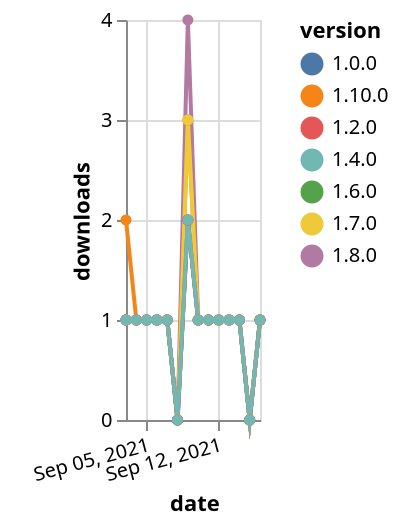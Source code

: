 {"$schema": "https://vega.github.io/schema/vega-lite/v5.json", "description": "A simple bar chart with embedded data.", "data": {"values": [{"date": "2021-09-03", "total": 154, "delta": 1, "version": "1.6.0"}, {"date": "2021-09-04", "total": 155, "delta": 1, "version": "1.6.0"}, {"date": "2021-09-05", "total": 156, "delta": 1, "version": "1.6.0"}, {"date": "2021-09-06", "total": 157, "delta": 1, "version": "1.6.0"}, {"date": "2021-09-07", "total": 158, "delta": 1, "version": "1.6.0"}, {"date": "2021-09-08", "total": 158, "delta": 0, "version": "1.6.0"}, {"date": "2021-09-09", "total": 160, "delta": 2, "version": "1.6.0"}, {"date": "2021-09-10", "total": 161, "delta": 1, "version": "1.6.0"}, {"date": "2021-09-11", "total": 162, "delta": 1, "version": "1.6.0"}, {"date": "2021-09-12", "total": 163, "delta": 1, "version": "1.6.0"}, {"date": "2021-09-13", "total": 164, "delta": 1, "version": "1.6.0"}, {"date": "2021-09-14", "total": 165, "delta": 1, "version": "1.6.0"}, {"date": "2021-09-15", "total": 165, "delta": 0, "version": "1.6.0"}, {"date": "2021-09-16", "total": 166, "delta": 1, "version": "1.6.0"}, {"date": "2021-09-03", "total": 161, "delta": 1, "version": "1.8.0"}, {"date": "2021-09-04", "total": 162, "delta": 1, "version": "1.8.0"}, {"date": "2021-09-05", "total": 163, "delta": 1, "version": "1.8.0"}, {"date": "2021-09-06", "total": 164, "delta": 1, "version": "1.8.0"}, {"date": "2021-09-07", "total": 165, "delta": 1, "version": "1.8.0"}, {"date": "2021-09-08", "total": 165, "delta": 0, "version": "1.8.0"}, {"date": "2021-09-09", "total": 169, "delta": 4, "version": "1.8.0"}, {"date": "2021-09-10", "total": 170, "delta": 1, "version": "1.8.0"}, {"date": "2021-09-11", "total": 171, "delta": 1, "version": "1.8.0"}, {"date": "2021-09-12", "total": 172, "delta": 1, "version": "1.8.0"}, {"date": "2021-09-13", "total": 173, "delta": 1, "version": "1.8.0"}, {"date": "2021-09-14", "total": 174, "delta": 1, "version": "1.8.0"}, {"date": "2021-09-15", "total": 174, "delta": 0, "version": "1.8.0"}, {"date": "2021-09-16", "total": 175, "delta": 1, "version": "1.8.0"}, {"date": "2021-09-03", "total": 117, "delta": 2, "version": "1.10.0"}, {"date": "2021-09-04", "total": 118, "delta": 1, "version": "1.10.0"}, {"date": "2021-09-05", "total": 119, "delta": 1, "version": "1.10.0"}, {"date": "2021-09-06", "total": 120, "delta": 1, "version": "1.10.0"}, {"date": "2021-09-07", "total": 121, "delta": 1, "version": "1.10.0"}, {"date": "2021-09-08", "total": 121, "delta": 0, "version": "1.10.0"}, {"date": "2021-09-09", "total": 124, "delta": 3, "version": "1.10.0"}, {"date": "2021-09-10", "total": 125, "delta": 1, "version": "1.10.0"}, {"date": "2021-09-11", "total": 126, "delta": 1, "version": "1.10.0"}, {"date": "2021-09-12", "total": 127, "delta": 1, "version": "1.10.0"}, {"date": "2021-09-13", "total": 128, "delta": 1, "version": "1.10.0"}, {"date": "2021-09-14", "total": 129, "delta": 1, "version": "1.10.0"}, {"date": "2021-09-15", "total": 129, "delta": 0, "version": "1.10.0"}, {"date": "2021-09-16", "total": 130, "delta": 1, "version": "1.10.0"}, {"date": "2021-09-03", "total": 212, "delta": 1, "version": "1.0.0"}, {"date": "2021-09-04", "total": 213, "delta": 1, "version": "1.0.0"}, {"date": "2021-09-05", "total": 214, "delta": 1, "version": "1.0.0"}, {"date": "2021-09-06", "total": 215, "delta": 1, "version": "1.0.0"}, {"date": "2021-09-07", "total": 216, "delta": 1, "version": "1.0.0"}, {"date": "2021-09-08", "total": 216, "delta": 0, "version": "1.0.0"}, {"date": "2021-09-09", "total": 218, "delta": 2, "version": "1.0.0"}, {"date": "2021-09-10", "total": 219, "delta": 1, "version": "1.0.0"}, {"date": "2021-09-11", "total": 220, "delta": 1, "version": "1.0.0"}, {"date": "2021-09-12", "total": 221, "delta": 1, "version": "1.0.0"}, {"date": "2021-09-13", "total": 222, "delta": 1, "version": "1.0.0"}, {"date": "2021-09-14", "total": 223, "delta": 1, "version": "1.0.0"}, {"date": "2021-09-15", "total": 223, "delta": 0, "version": "1.0.0"}, {"date": "2021-09-16", "total": 224, "delta": 1, "version": "1.0.0"}, {"date": "2021-09-03", "total": 135, "delta": 1, "version": "1.7.0"}, {"date": "2021-09-04", "total": 136, "delta": 1, "version": "1.7.0"}, {"date": "2021-09-05", "total": 137, "delta": 1, "version": "1.7.0"}, {"date": "2021-09-06", "total": 138, "delta": 1, "version": "1.7.0"}, {"date": "2021-09-07", "total": 139, "delta": 1, "version": "1.7.0"}, {"date": "2021-09-08", "total": 139, "delta": 0, "version": "1.7.0"}, {"date": "2021-09-09", "total": 142, "delta": 3, "version": "1.7.0"}, {"date": "2021-09-10", "total": 143, "delta": 1, "version": "1.7.0"}, {"date": "2021-09-11", "total": 144, "delta": 1, "version": "1.7.0"}, {"date": "2021-09-12", "total": 145, "delta": 1, "version": "1.7.0"}, {"date": "2021-09-13", "total": 146, "delta": 1, "version": "1.7.0"}, {"date": "2021-09-14", "total": 147, "delta": 1, "version": "1.7.0"}, {"date": "2021-09-15", "total": 147, "delta": 0, "version": "1.7.0"}, {"date": "2021-09-16", "total": 148, "delta": 1, "version": "1.7.0"}, {"date": "2021-09-03", "total": 284, "delta": 1, "version": "1.2.0"}, {"date": "2021-09-04", "total": 285, "delta": 1, "version": "1.2.0"}, {"date": "2021-09-05", "total": 286, "delta": 1, "version": "1.2.0"}, {"date": "2021-09-06", "total": 287, "delta": 1, "version": "1.2.0"}, {"date": "2021-09-07", "total": 288, "delta": 1, "version": "1.2.0"}, {"date": "2021-09-08", "total": 288, "delta": 0, "version": "1.2.0"}, {"date": "2021-09-09", "total": 290, "delta": 2, "version": "1.2.0"}, {"date": "2021-09-10", "total": 291, "delta": 1, "version": "1.2.0"}, {"date": "2021-09-11", "total": 292, "delta": 1, "version": "1.2.0"}, {"date": "2021-09-12", "total": 293, "delta": 1, "version": "1.2.0"}, {"date": "2021-09-13", "total": 294, "delta": 1, "version": "1.2.0"}, {"date": "2021-09-14", "total": 295, "delta": 1, "version": "1.2.0"}, {"date": "2021-09-15", "total": 295, "delta": 0, "version": "1.2.0"}, {"date": "2021-09-16", "total": 296, "delta": 1, "version": "1.2.0"}, {"date": "2021-09-03", "total": 166, "delta": 1, "version": "1.4.0"}, {"date": "2021-09-04", "total": 167, "delta": 1, "version": "1.4.0"}, {"date": "2021-09-05", "total": 168, "delta": 1, "version": "1.4.0"}, {"date": "2021-09-06", "total": 169, "delta": 1, "version": "1.4.0"}, {"date": "2021-09-07", "total": 170, "delta": 1, "version": "1.4.0"}, {"date": "2021-09-08", "total": 170, "delta": 0, "version": "1.4.0"}, {"date": "2021-09-09", "total": 172, "delta": 2, "version": "1.4.0"}, {"date": "2021-09-10", "total": 173, "delta": 1, "version": "1.4.0"}, {"date": "2021-09-11", "total": 174, "delta": 1, "version": "1.4.0"}, {"date": "2021-09-12", "total": 175, "delta": 1, "version": "1.4.0"}, {"date": "2021-09-13", "total": 176, "delta": 1, "version": "1.4.0"}, {"date": "2021-09-14", "total": 177, "delta": 1, "version": "1.4.0"}, {"date": "2021-09-15", "total": 177, "delta": 0, "version": "1.4.0"}, {"date": "2021-09-16", "total": 178, "delta": 1, "version": "1.4.0"}]}, "width": "container", "mark": {"type": "line", "point": {"filled": true}}, "encoding": {"x": {"field": "date", "type": "temporal", "timeUnit": "yearmonthdate", "title": "date", "axis": {"labelAngle": -15}}, "y": {"field": "delta", "type": "quantitative", "title": "downloads"}, "color": {"field": "version", "type": "nominal"}, "tooltip": {"field": "delta"}}}